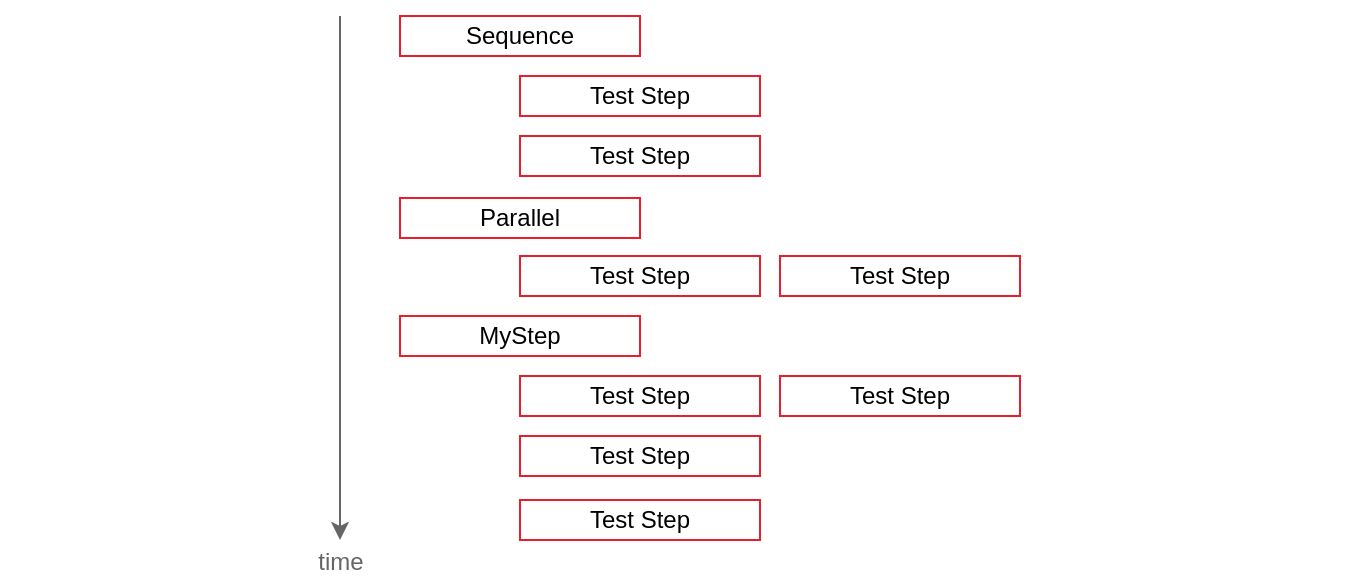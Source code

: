 <mxfile version="12.8.8" type="device"><diagram id="__BssJPlB_pRFNjgobM9" name="Page-1"><mxGraphModel dx="1679" dy="711" grid="1" gridSize="10" guides="1" tooltips="1" connect="1" arrows="1" fold="1" page="1" pageScale="1" pageWidth="850" pageHeight="1100" math="0" shadow="0"><root><mxCell id="0"/><mxCell id="1" parent="0"/><mxCell id="gTUEwElDYOFGnEIxSAg9-6" value="Parallel" style="rounded=0;whiteSpace=wrap;html=1;align=center;strokeColor=#E71F2D;" parent="1" vertex="1"><mxGeometry x="110" y="194" width="120" height="20" as="geometry"/></mxCell><mxCell id="gTUEwElDYOFGnEIxSAg9-7" value="Test Step" style="rounded=0;whiteSpace=wrap;html=1;align=center;strokeColor=#E71F2D;" parent="1" vertex="1"><mxGeometry x="170" y="133" width="120" height="20" as="geometry"/></mxCell><mxCell id="gTUEwElDYOFGnEIxSAg9-8" value="Sequence" style="rounded=0;whiteSpace=wrap;html=1;align=center;strokeColor=#E71F2D;" parent="1" vertex="1"><mxGeometry x="110" y="103" width="120" height="20" as="geometry"/></mxCell><mxCell id="gTUEwElDYOFGnEIxSAg9-9" value="Test Step" style="rounded=0;whiteSpace=wrap;html=1;align=center;strokeColor=#E71F2D;" parent="1" vertex="1"><mxGeometry x="170" y="163" width="120" height="20" as="geometry"/></mxCell><mxCell id="gTUEwElDYOFGnEIxSAg9-11" value="Test Step" style="rounded=0;whiteSpace=wrap;html=1;align=center;strokeColor=#E71F2D;" parent="1" vertex="1"><mxGeometry x="170" y="223" width="120" height="20" as="geometry"/></mxCell><mxCell id="gTUEwElDYOFGnEIxSAg9-12" value="Test Step" style="rounded=0;whiteSpace=wrap;html=1;align=center;strokeColor=#E71F2D;" parent="1" vertex="1"><mxGeometry x="300" y="223" width="120" height="20" as="geometry"/></mxCell><mxCell id="gTUEwElDYOFGnEIxSAg9-15" value="MyStep" style="rounded=0;whiteSpace=wrap;html=1;align=center;strokeColor=#E71F2D;" parent="1" vertex="1"><mxGeometry x="110" y="253" width="120" height="20" as="geometry"/></mxCell><mxCell id="gTUEwElDYOFGnEIxSAg9-16" value="Test Step" style="rounded=0;whiteSpace=wrap;html=1;align=center;strokeColor=#E71F2D;" parent="1" vertex="1"><mxGeometry x="170" y="283" width="120" height="20" as="geometry"/></mxCell><mxCell id="gTUEwElDYOFGnEIxSAg9-17" value="Test Step" style="rounded=0;whiteSpace=wrap;html=1;align=center;strokeColor=#E71F2D;" parent="1" vertex="1"><mxGeometry x="170" y="313" width="120" height="20" as="geometry"/></mxCell><mxCell id="gTUEwElDYOFGnEIxSAg9-19" value="Test Step" style="rounded=0;whiteSpace=wrap;html=1;align=center;strokeColor=#E71F2D;" parent="1" vertex="1"><mxGeometry x="300" y="283" width="120" height="20" as="geometry"/></mxCell><mxCell id="gTUEwElDYOFGnEIxSAg9-20" value="Test Step" style="rounded=0;whiteSpace=wrap;html=1;align=center;strokeColor=#E71F2D;" parent="1" vertex="1"><mxGeometry x="170" y="345" width="120" height="20" as="geometry"/></mxCell><mxCell id="gTUEwElDYOFGnEIxSAg9-22" value="" style="endArrow=classic;html=1;strokeColor=#666666;" parent="1" edge="1"><mxGeometry width="50" height="50" relative="1" as="geometry"><mxPoint x="80" y="103.0" as="sourcePoint"/><mxPoint x="80" y="365" as="targetPoint"/></mxGeometry></mxCell><mxCell id="gTUEwElDYOFGnEIxSAg9-23" value="&lt;font color=&quot;#666666&quot;&gt;time&lt;/font&gt;" style="text;html=1;align=center;verticalAlign=middle;resizable=0;points=[];labelBackgroundColor=#ffffff;" parent="gTUEwElDYOFGnEIxSAg9-22" vertex="1" connectable="0"><mxGeometry x="0.465" y="-2" relative="1" as="geometry"><mxPoint x="2" y="80.28" as="offset"/></mxGeometry></mxCell><mxCell id="oVx2BIAORuXfoErsV3DA-2" value="" style="rounded=0;whiteSpace=wrap;html=1;strokeColor=none;fillColor=none;" vertex="1" parent="1"><mxGeometry x="-90" y="213" width="679.71" height="40" as="geometry"/></mxCell></root></mxGraphModel></diagram></mxfile>